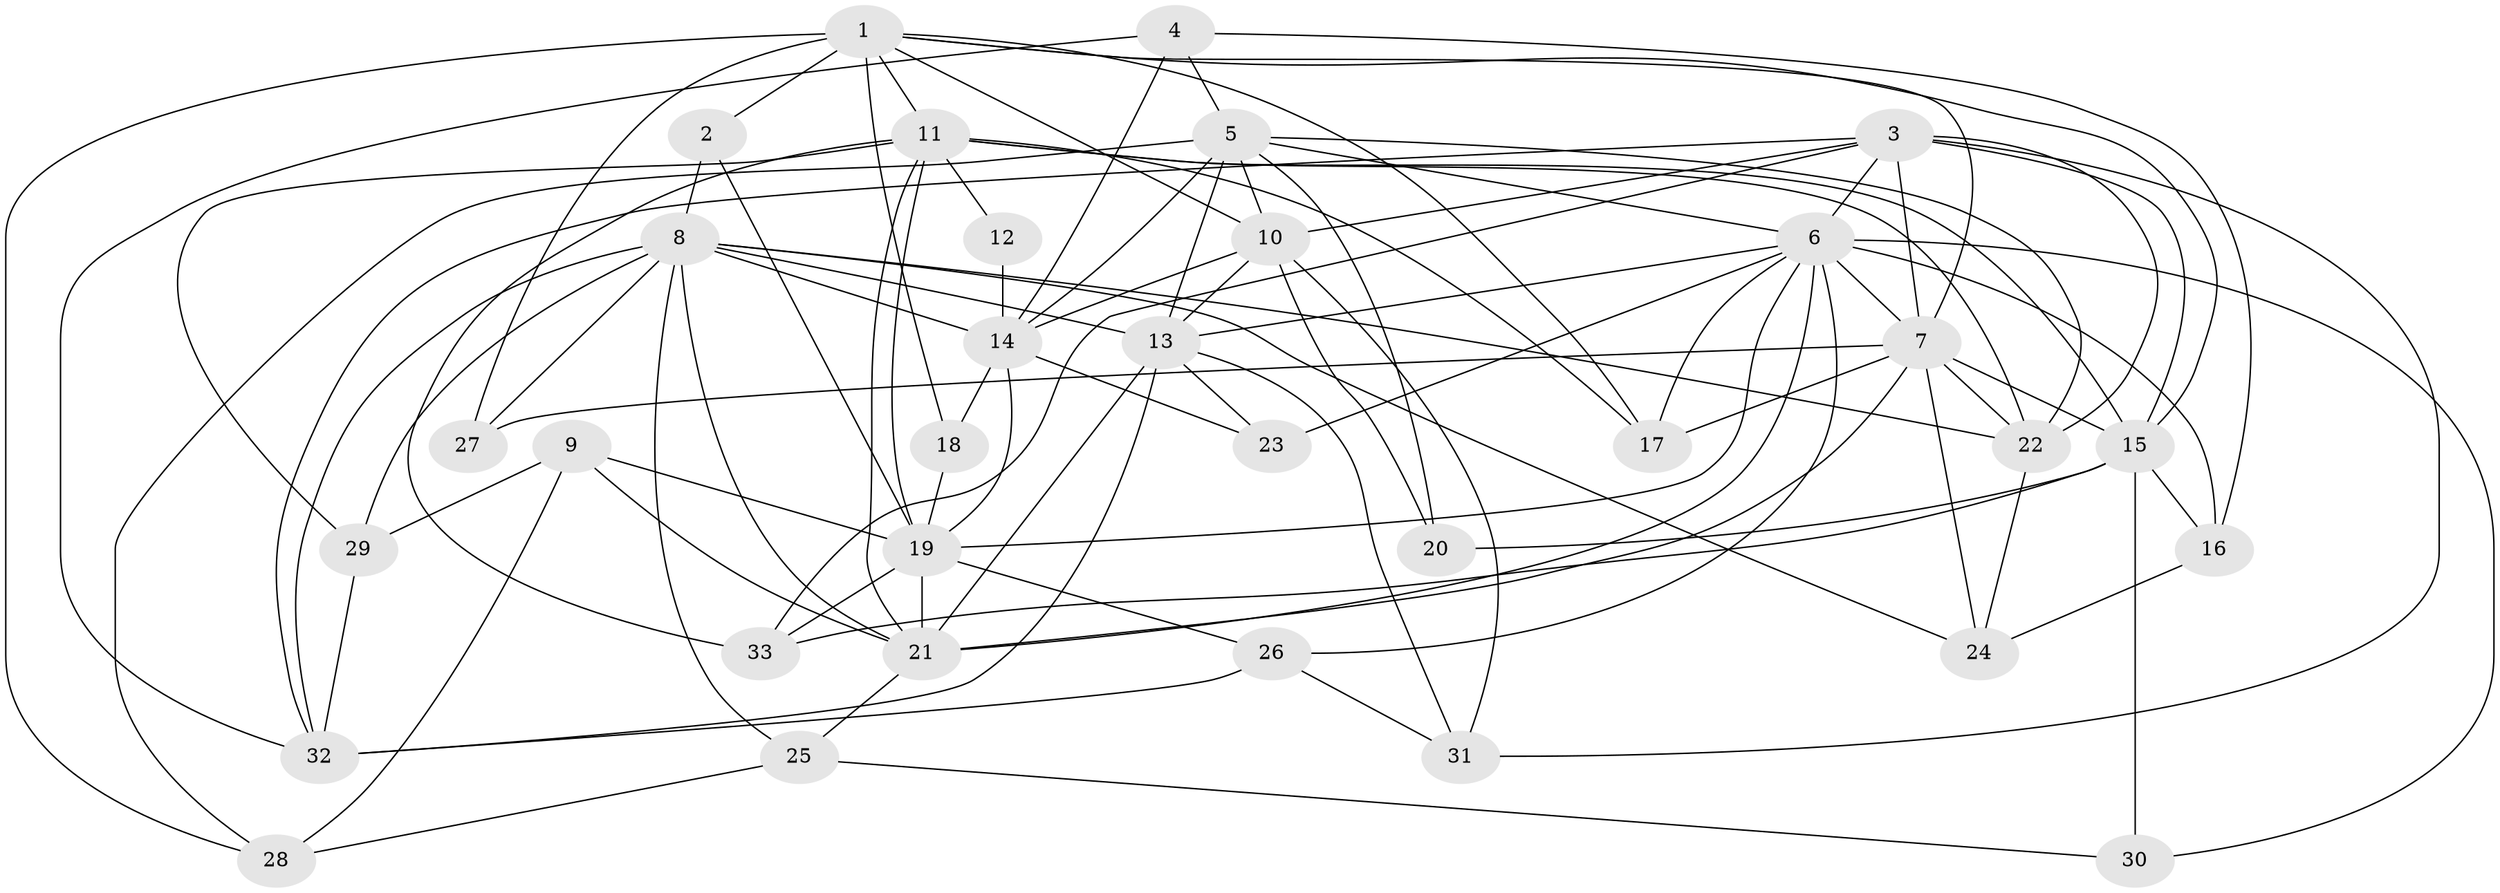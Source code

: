 // original degree distribution, {4: 1.0}
// Generated by graph-tools (version 1.1) at 2025/53/03/04/25 22:53:37]
// undirected, 33 vertices, 94 edges
graph export_dot {
  node [color=gray90,style=filled];
  1;
  2;
  3;
  4;
  5;
  6;
  7;
  8;
  9;
  10;
  11;
  12;
  13;
  14;
  15;
  16;
  17;
  18;
  19;
  20;
  21;
  22;
  23;
  24;
  25;
  26;
  27;
  28;
  29;
  30;
  31;
  32;
  33;
  1 -- 2 [weight=1.0];
  1 -- 7 [weight=1.0];
  1 -- 10 [weight=1.0];
  1 -- 11 [weight=1.0];
  1 -- 15 [weight=1.0];
  1 -- 17 [weight=1.0];
  1 -- 18 [weight=2.0];
  1 -- 27 [weight=1.0];
  1 -- 28 [weight=1.0];
  2 -- 8 [weight=2.0];
  2 -- 19 [weight=1.0];
  3 -- 6 [weight=1.0];
  3 -- 7 [weight=1.0];
  3 -- 10 [weight=2.0];
  3 -- 15 [weight=2.0];
  3 -- 22 [weight=1.0];
  3 -- 31 [weight=1.0];
  3 -- 32 [weight=1.0];
  3 -- 33 [weight=1.0];
  4 -- 5 [weight=1.0];
  4 -- 14 [weight=1.0];
  4 -- 16 [weight=1.0];
  4 -- 32 [weight=1.0];
  5 -- 6 [weight=1.0];
  5 -- 10 [weight=1.0];
  5 -- 13 [weight=2.0];
  5 -- 14 [weight=1.0];
  5 -- 20 [weight=2.0];
  5 -- 22 [weight=1.0];
  5 -- 28 [weight=1.0];
  6 -- 7 [weight=2.0];
  6 -- 13 [weight=1.0];
  6 -- 16 [weight=1.0];
  6 -- 17 [weight=1.0];
  6 -- 19 [weight=1.0];
  6 -- 21 [weight=1.0];
  6 -- 23 [weight=1.0];
  6 -- 26 [weight=1.0];
  6 -- 30 [weight=1.0];
  7 -- 15 [weight=1.0];
  7 -- 17 [weight=1.0];
  7 -- 21 [weight=2.0];
  7 -- 22 [weight=1.0];
  7 -- 24 [weight=1.0];
  7 -- 27 [weight=2.0];
  8 -- 13 [weight=2.0];
  8 -- 14 [weight=1.0];
  8 -- 21 [weight=1.0];
  8 -- 22 [weight=1.0];
  8 -- 24 [weight=1.0];
  8 -- 25 [weight=1.0];
  8 -- 27 [weight=1.0];
  8 -- 29 [weight=1.0];
  8 -- 32 [weight=1.0];
  9 -- 19 [weight=1.0];
  9 -- 21 [weight=1.0];
  9 -- 28 [weight=1.0];
  9 -- 29 [weight=1.0];
  10 -- 13 [weight=1.0];
  10 -- 14 [weight=1.0];
  10 -- 20 [weight=1.0];
  10 -- 31 [weight=1.0];
  11 -- 12 [weight=2.0];
  11 -- 15 [weight=1.0];
  11 -- 17 [weight=1.0];
  11 -- 19 [weight=1.0];
  11 -- 21 [weight=1.0];
  11 -- 22 [weight=1.0];
  11 -- 29 [weight=1.0];
  11 -- 33 [weight=1.0];
  12 -- 14 [weight=2.0];
  13 -- 21 [weight=1.0];
  13 -- 23 [weight=1.0];
  13 -- 31 [weight=1.0];
  13 -- 32 [weight=1.0];
  14 -- 18 [weight=1.0];
  14 -- 19 [weight=1.0];
  14 -- 23 [weight=2.0];
  15 -- 16 [weight=1.0];
  15 -- 20 [weight=1.0];
  15 -- 30 [weight=2.0];
  15 -- 33 [weight=1.0];
  16 -- 24 [weight=1.0];
  18 -- 19 [weight=1.0];
  19 -- 21 [weight=4.0];
  19 -- 26 [weight=1.0];
  19 -- 33 [weight=1.0];
  21 -- 25 [weight=1.0];
  22 -- 24 [weight=1.0];
  25 -- 28 [weight=1.0];
  25 -- 30 [weight=1.0];
  26 -- 31 [weight=1.0];
  26 -- 32 [weight=1.0];
  29 -- 32 [weight=1.0];
}
